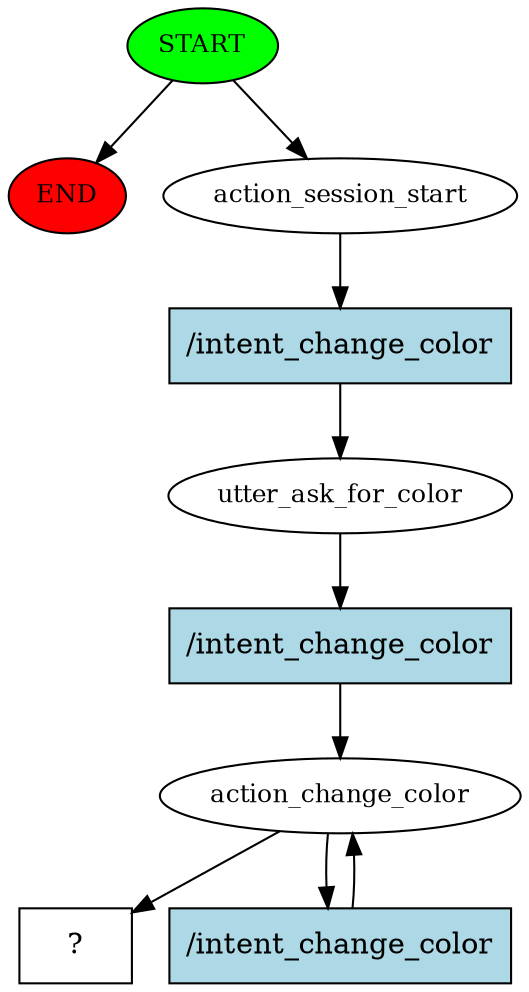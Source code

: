 digraph  {
0 [class="start active", fillcolor=green, fontsize=12, label=START, style=filled];
"-1" [class=end, fillcolor=red, fontsize=12, label=END, style=filled];
1 [class=active, fontsize=12, label=action_session_start];
2 [class=active, fontsize=12, label=utter_ask_for_color];
3 [class=active, fontsize=12, label=action_change_color];
5 [class="intent dashed active", label="  ?  ", shape=rect];
6 [class="intent active", fillcolor=lightblue, label="/intent_change_color", shape=rect, style=filled];
7 [class="intent active", fillcolor=lightblue, label="/intent_change_color", shape=rect, style=filled];
8 [class="intent active", fillcolor=lightblue, label="/intent_change_color", shape=rect, style=filled];
0 -> "-1"  [class="", key=NONE, label=""];
0 -> 1  [class=active, key=NONE, label=""];
1 -> 6  [class=active, key=0];
2 -> 7  [class=active, key=0];
3 -> 5  [class=active, key=NONE, label=""];
3 -> 8  [class=active, key=0];
6 -> 2  [class=active, key=0];
7 -> 3  [class=active, key=0];
8 -> 3  [class=active, key=0];
}
